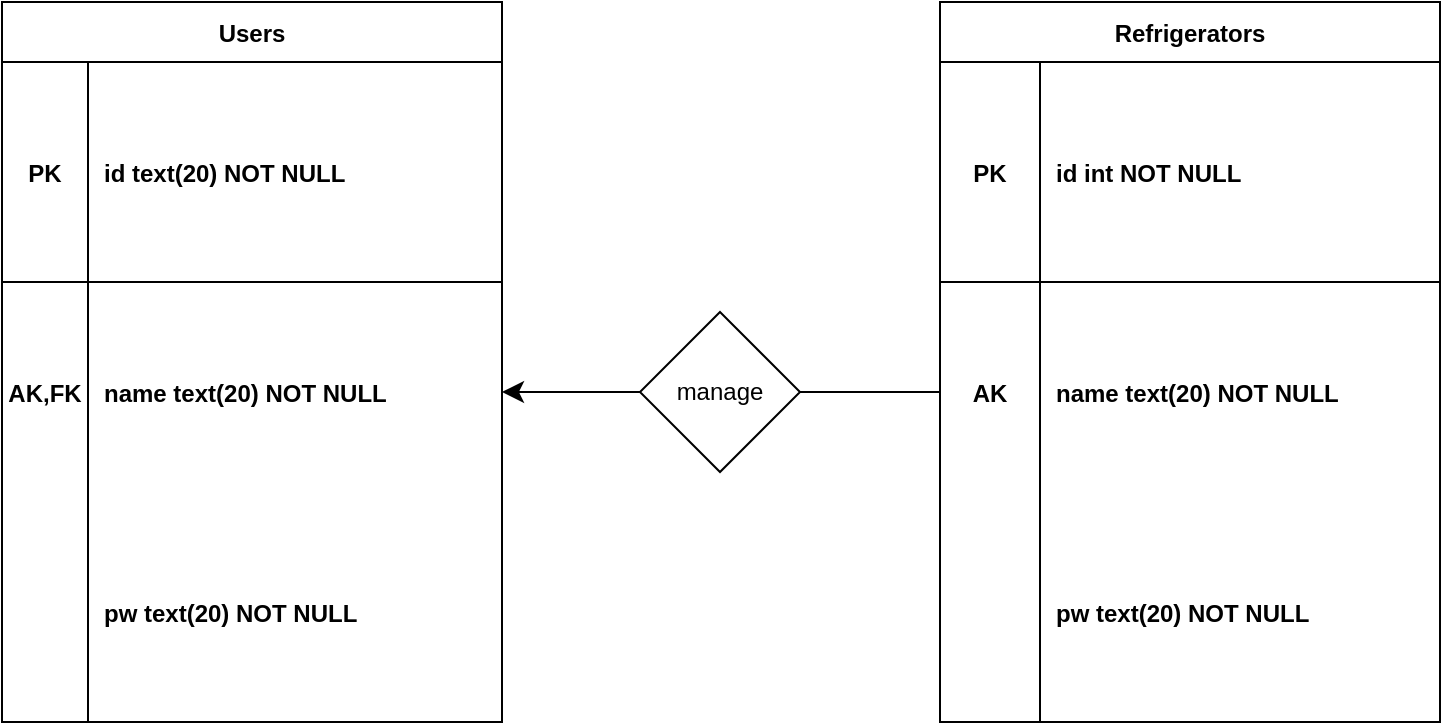 <mxfile version="24.0.7" type="github">
  <diagram id="R2lEEEUBdFMjLlhIrx00" name="Page-1">
    <mxGraphModel dx="1674" dy="746" grid="1" gridSize="10" guides="1" tooltips="1" connect="1" arrows="1" fold="1" page="1" pageScale="1" pageWidth="850" pageHeight="1100" math="0" shadow="0" extFonts="Permanent Marker^https://fonts.googleapis.com/css?family=Permanent+Marker">
      <root>
        <mxCell id="0" />
        <mxCell id="1" parent="0" />
        <mxCell id="C-vyLk0tnHw3VtMMgP7b-23" value="Users" style="shape=table;startSize=30;container=1;collapsible=1;childLayout=tableLayout;fixedRows=1;rowLines=0;fontStyle=1;align=center;resizeLast=1;" parent="1" vertex="1">
          <mxGeometry x="111" y="150" width="250" height="360" as="geometry" />
        </mxCell>
        <mxCell id="C-vyLk0tnHw3VtMMgP7b-24" value="" style="shape=partialRectangle;collapsible=0;dropTarget=0;pointerEvents=0;fillColor=none;points=[[0,0.5],[1,0.5]];portConstraint=eastwest;top=0;left=0;right=0;bottom=1;" parent="C-vyLk0tnHw3VtMMgP7b-23" vertex="1">
          <mxGeometry y="30" width="250" height="110" as="geometry" />
        </mxCell>
        <mxCell id="C-vyLk0tnHw3VtMMgP7b-25" value="PK" style="shape=partialRectangle;overflow=hidden;connectable=0;fillColor=none;top=0;left=0;bottom=0;right=0;fontStyle=1;" parent="C-vyLk0tnHw3VtMMgP7b-24" vertex="1">
          <mxGeometry width="43" height="110" as="geometry">
            <mxRectangle width="43" height="110" as="alternateBounds" />
          </mxGeometry>
        </mxCell>
        <mxCell id="C-vyLk0tnHw3VtMMgP7b-26" value="id text(20) NOT NULL " style="shape=partialRectangle;overflow=hidden;connectable=0;fillColor=none;top=0;left=0;bottom=0;right=0;align=left;spacingLeft=6;fontStyle=1;" parent="C-vyLk0tnHw3VtMMgP7b-24" vertex="1">
          <mxGeometry x="43" width="207" height="110" as="geometry">
            <mxRectangle width="207" height="110" as="alternateBounds" />
          </mxGeometry>
        </mxCell>
        <mxCell id="C-vyLk0tnHw3VtMMgP7b-27" value="" style="shape=partialRectangle;collapsible=0;dropTarget=0;pointerEvents=0;fillColor=none;points=[[0,0.5],[1,0.5]];portConstraint=eastwest;top=0;left=0;right=0;bottom=0;dashed=1;" parent="C-vyLk0tnHw3VtMMgP7b-23" vertex="1">
          <mxGeometry y="140" width="250" height="110" as="geometry" />
        </mxCell>
        <mxCell id="C-vyLk0tnHw3VtMMgP7b-28" value="AK,FK" style="shape=partialRectangle;overflow=hidden;connectable=0;fillColor=none;top=0;left=0;bottom=0;right=0;fontStyle=1" parent="C-vyLk0tnHw3VtMMgP7b-27" vertex="1">
          <mxGeometry width="43" height="110" as="geometry">
            <mxRectangle width="43" height="110" as="alternateBounds" />
          </mxGeometry>
        </mxCell>
        <mxCell id="C-vyLk0tnHw3VtMMgP7b-29" value="name text(20) NOT NULL" style="shape=partialRectangle;overflow=hidden;connectable=0;fillColor=none;top=0;left=0;bottom=0;right=0;align=left;spacingLeft=6;fontStyle=1" parent="C-vyLk0tnHw3VtMMgP7b-27" vertex="1">
          <mxGeometry x="43" width="207" height="110" as="geometry">
            <mxRectangle width="207" height="110" as="alternateBounds" />
          </mxGeometry>
        </mxCell>
        <mxCell id="UPcJB4WVgScmo6bHeXyi-15" style="shape=partialRectangle;collapsible=0;dropTarget=0;pointerEvents=0;fillColor=none;points=[[0,0.5],[1,0.5]];portConstraint=eastwest;top=0;left=0;right=0;bottom=1;" parent="C-vyLk0tnHw3VtMMgP7b-23" vertex="1">
          <mxGeometry y="250" width="250" height="110" as="geometry" />
        </mxCell>
        <mxCell id="UPcJB4WVgScmo6bHeXyi-16" style="shape=partialRectangle;overflow=hidden;connectable=0;fillColor=none;top=0;left=0;bottom=0;right=0;fontStyle=1;" parent="UPcJB4WVgScmo6bHeXyi-15" vertex="1">
          <mxGeometry width="43" height="110" as="geometry">
            <mxRectangle width="43" height="110" as="alternateBounds" />
          </mxGeometry>
        </mxCell>
        <mxCell id="UPcJB4WVgScmo6bHeXyi-17" value="pw text(20) NOT NULL" style="shape=partialRectangle;overflow=hidden;connectable=0;fillColor=none;top=0;left=0;bottom=0;right=0;align=left;spacingLeft=6;fontStyle=1;" parent="UPcJB4WVgScmo6bHeXyi-15" vertex="1">
          <mxGeometry x="43" width="207" height="110" as="geometry">
            <mxRectangle width="207" height="110" as="alternateBounds" />
          </mxGeometry>
        </mxCell>
        <mxCell id="UPcJB4WVgScmo6bHeXyi-27" value="Refrigerators" style="shape=table;startSize=30;container=1;collapsible=1;childLayout=tableLayout;fixedRows=1;rowLines=0;fontStyle=1;align=center;resizeLast=1;" parent="1" vertex="1">
          <mxGeometry x="580" y="150" width="250" height="360" as="geometry" />
        </mxCell>
        <mxCell id="UPcJB4WVgScmo6bHeXyi-28" value="" style="shape=partialRectangle;collapsible=0;dropTarget=0;pointerEvents=0;fillColor=none;points=[[0,0.5],[1,0.5]];portConstraint=eastwest;top=0;left=0;right=0;bottom=1;" parent="UPcJB4WVgScmo6bHeXyi-27" vertex="1">
          <mxGeometry y="30" width="250" height="110" as="geometry" />
        </mxCell>
        <mxCell id="UPcJB4WVgScmo6bHeXyi-29" value="PK" style="shape=partialRectangle;overflow=hidden;connectable=0;fillColor=none;top=0;left=0;bottom=0;right=0;fontStyle=1;" parent="UPcJB4WVgScmo6bHeXyi-28" vertex="1">
          <mxGeometry width="50" height="110" as="geometry">
            <mxRectangle width="50" height="110" as="alternateBounds" />
          </mxGeometry>
        </mxCell>
        <mxCell id="UPcJB4WVgScmo6bHeXyi-30" value="id int NOT NULL" style="shape=partialRectangle;overflow=hidden;connectable=0;fillColor=none;top=0;left=0;bottom=0;right=0;align=left;spacingLeft=6;fontStyle=1;" parent="UPcJB4WVgScmo6bHeXyi-28" vertex="1">
          <mxGeometry x="50" width="200" height="110" as="geometry">
            <mxRectangle width="200" height="110" as="alternateBounds" />
          </mxGeometry>
        </mxCell>
        <mxCell id="UPcJB4WVgScmo6bHeXyi-31" value="" style="shape=partialRectangle;collapsible=0;dropTarget=0;pointerEvents=0;fillColor=none;points=[[0,0.5],[1,0.5]];portConstraint=eastwest;top=0;left=0;right=0;bottom=0;dashed=1;" parent="UPcJB4WVgScmo6bHeXyi-27" vertex="1">
          <mxGeometry y="140" width="250" height="110" as="geometry" />
        </mxCell>
        <mxCell id="UPcJB4WVgScmo6bHeXyi-32" value="AK" style="shape=partialRectangle;overflow=hidden;connectable=0;fillColor=none;top=0;left=0;bottom=0;right=0;fontStyle=1" parent="UPcJB4WVgScmo6bHeXyi-31" vertex="1">
          <mxGeometry width="50" height="110" as="geometry">
            <mxRectangle width="50" height="110" as="alternateBounds" />
          </mxGeometry>
        </mxCell>
        <mxCell id="UPcJB4WVgScmo6bHeXyi-33" value="name text(20) NOT NULL" style="shape=partialRectangle;overflow=hidden;connectable=0;fillColor=none;top=0;left=0;bottom=0;right=0;align=left;spacingLeft=6;fontStyle=1" parent="UPcJB4WVgScmo6bHeXyi-31" vertex="1">
          <mxGeometry x="50" width="200" height="110" as="geometry">
            <mxRectangle width="200" height="110" as="alternateBounds" />
          </mxGeometry>
        </mxCell>
        <mxCell id="UPcJB4WVgScmo6bHeXyi-34" style="shape=partialRectangle;collapsible=0;dropTarget=0;pointerEvents=0;fillColor=none;points=[[0,0.5],[1,0.5]];portConstraint=eastwest;top=0;left=0;right=0;bottom=1;" parent="UPcJB4WVgScmo6bHeXyi-27" vertex="1">
          <mxGeometry y="250" width="250" height="110" as="geometry" />
        </mxCell>
        <mxCell id="UPcJB4WVgScmo6bHeXyi-35" style="shape=partialRectangle;overflow=hidden;connectable=0;fillColor=none;top=0;left=0;bottom=0;right=0;fontStyle=1;" parent="UPcJB4WVgScmo6bHeXyi-34" vertex="1">
          <mxGeometry width="50" height="110" as="geometry">
            <mxRectangle width="50" height="110" as="alternateBounds" />
          </mxGeometry>
        </mxCell>
        <mxCell id="UPcJB4WVgScmo6bHeXyi-36" value="pw text(20) NOT NULL" style="shape=partialRectangle;overflow=hidden;connectable=0;fillColor=none;top=0;left=0;bottom=0;right=0;align=left;spacingLeft=6;fontStyle=1;" parent="UPcJB4WVgScmo6bHeXyi-34" vertex="1">
          <mxGeometry x="50" width="200" height="110" as="geometry">
            <mxRectangle width="200" height="110" as="alternateBounds" />
          </mxGeometry>
        </mxCell>
        <mxCell id="UPcJB4WVgScmo6bHeXyi-38" value="" style="endArrow=classic;html=1;rounded=0;fontSize=12;startSize=8;endSize=8;curved=1;entryX=1;entryY=0.5;entryDx=0;entryDy=0;exitX=0;exitY=0.5;exitDx=0;exitDy=0;" parent="1" source="UPcJB4WVgScmo6bHeXyi-39" target="C-vyLk0tnHw3VtMMgP7b-27" edge="1">
          <mxGeometry width="50" height="50" relative="1" as="geometry">
            <mxPoint x="460" y="370" as="sourcePoint" />
            <mxPoint x="510" y="320" as="targetPoint" />
          </mxGeometry>
        </mxCell>
        <mxCell id="UPcJB4WVgScmo6bHeXyi-39" value="manage" style="rhombus;whiteSpace=wrap;html=1;" parent="1" vertex="1">
          <mxGeometry x="430" y="305" width="80" height="80" as="geometry" />
        </mxCell>
        <mxCell id="UPcJB4WVgScmo6bHeXyi-43" value="" style="endArrow=none;html=1;rounded=0;fontSize=12;startSize=8;endSize=8;curved=1;entryX=1;entryY=0.5;entryDx=0;entryDy=0;" parent="1" source="UPcJB4WVgScmo6bHeXyi-31" target="UPcJB4WVgScmo6bHeXyi-39" edge="1">
          <mxGeometry width="50" height="50" relative="1" as="geometry">
            <mxPoint x="460" y="370" as="sourcePoint" />
            <mxPoint x="510" y="310" as="targetPoint" />
          </mxGeometry>
        </mxCell>
      </root>
    </mxGraphModel>
  </diagram>
</mxfile>
